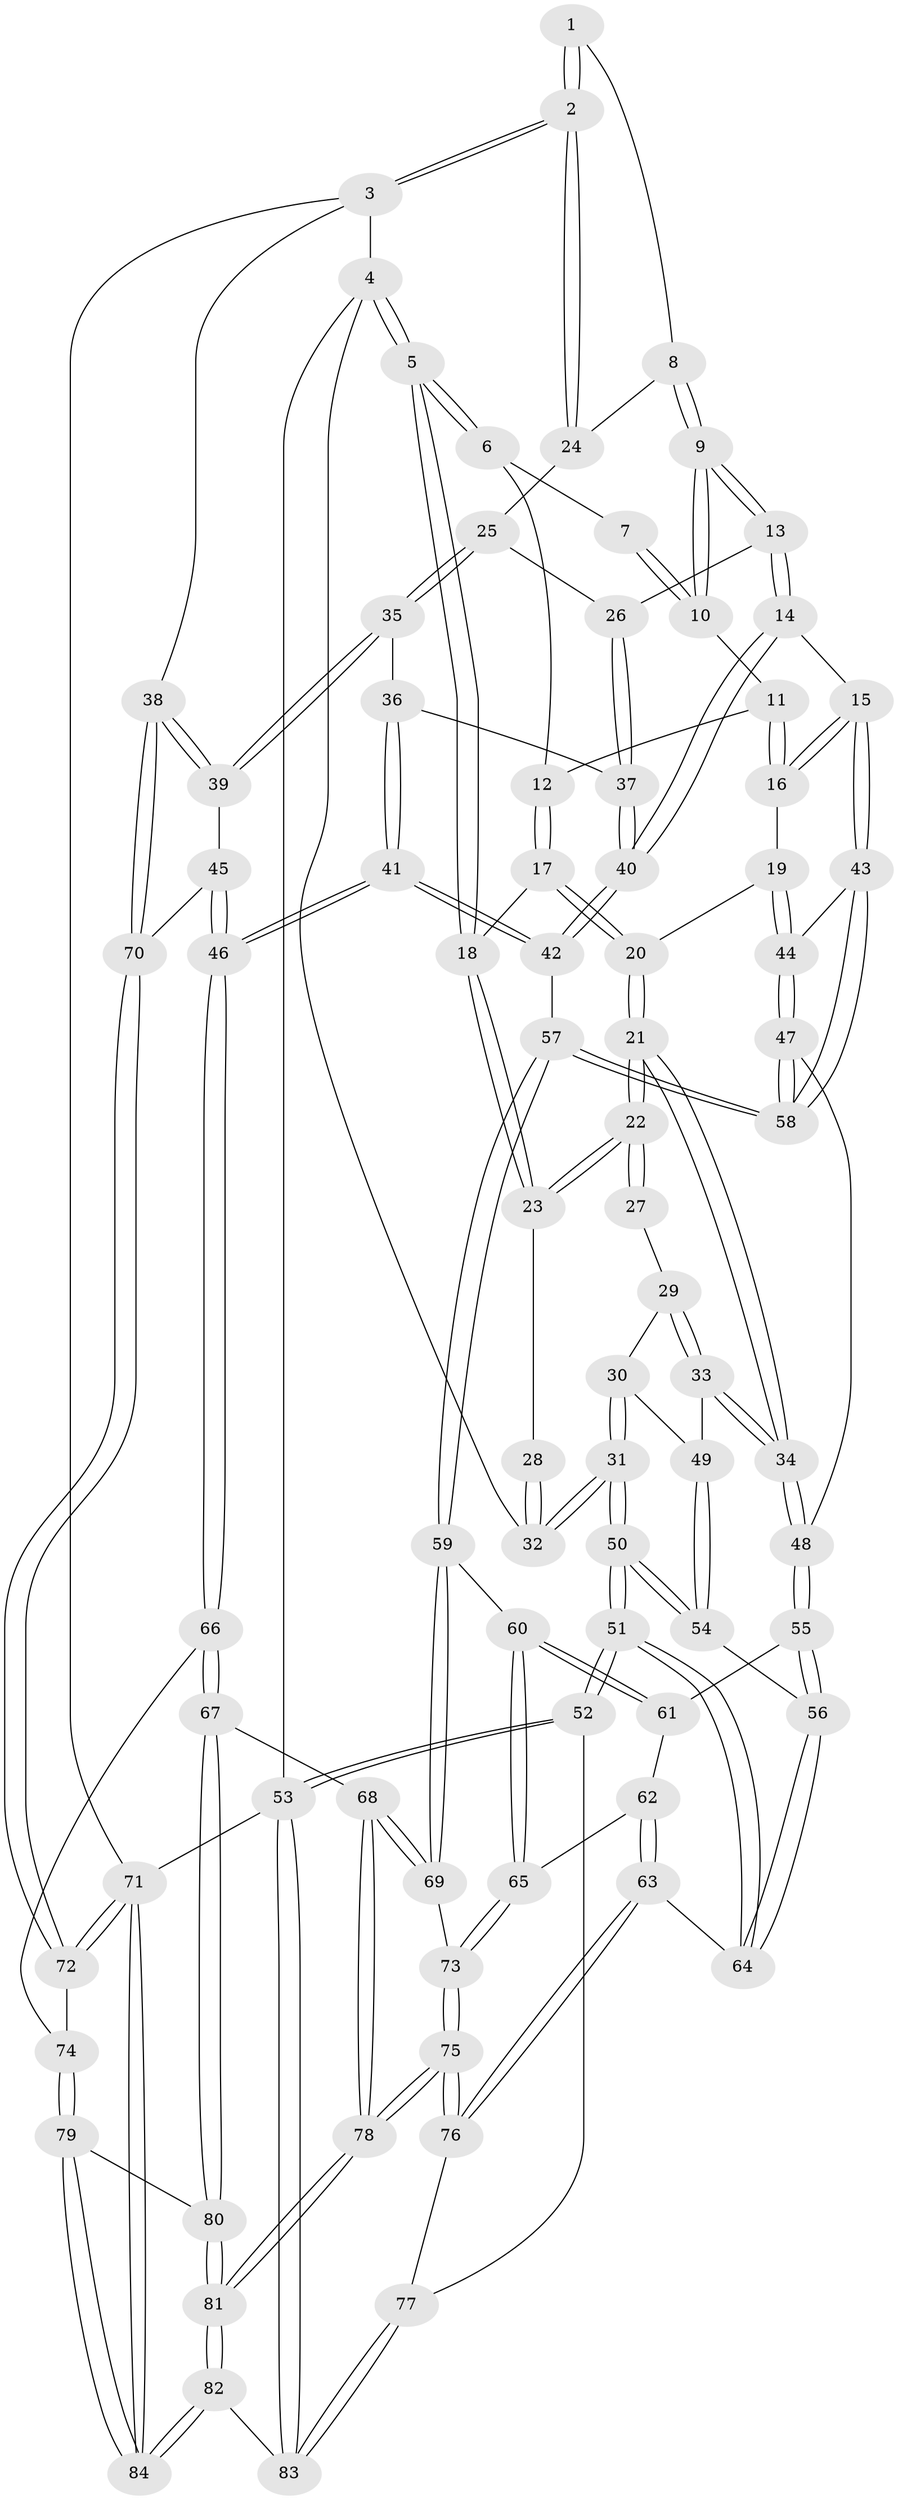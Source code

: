 // coarse degree distribution, {3: 0.25925925925925924, 4: 0.48148148148148145, 5: 0.18518518518518517, 6: 0.037037037037037035, 2: 0.037037037037037035}
// Generated by graph-tools (version 1.1) at 2025/38/03/04/25 23:38:28]
// undirected, 84 vertices, 207 edges
graph export_dot {
  node [color=gray90,style=filled];
  1 [pos="+0.5923390788992928+0"];
  2 [pos="+1+0"];
  3 [pos="+1+0"];
  4 [pos="+0+0"];
  5 [pos="+0+0"];
  6 [pos="+0.28753789276336866+0"];
  7 [pos="+0.5335507759677031+0"];
  8 [pos="+0.6242972309525862+0.1325246554569188"];
  9 [pos="+0.6088686425216786+0.15453450739836022"];
  10 [pos="+0.44885745659028825+0.13031383477981218"];
  11 [pos="+0.39841579740335237+0.1395590511263493"];
  12 [pos="+0.3753703204877594+0.1361559462003432"];
  13 [pos="+0.613305991726487+0.19632214286137112"];
  14 [pos="+0.5808030930483543+0.3328351674103161"];
  15 [pos="+0.549157723483157+0.3419018935716912"];
  16 [pos="+0.46138358783874833+0.3174730672278048"];
  17 [pos="+0.35651553151557214+0.1478995881343886"];
  18 [pos="+0.24365643181273092+0.1281774423394688"];
  19 [pos="+0.40707645073064075+0.3319338746507067"];
  20 [pos="+0.2964606158806685+0.29953275663374945"];
  21 [pos="+0.21991049694757459+0.3512509177606366"];
  22 [pos="+0.2132612982364608+0.33578581754893966"];
  23 [pos="+0.18453764491651364+0.226835819842105"];
  24 [pos="+0.8951509518776792+0.0870074756478988"];
  25 [pos="+0.8777331018219275+0.1943913904301207"];
  26 [pos="+0.721205729158187+0.24564276573618324"];
  27 [pos="+0.05695046617571662+0.2101518889903993"];
  28 [pos="+0+0.07202222013377613"];
  29 [pos="+0.0711995633495196+0.2736610031671478"];
  30 [pos="+0+0.3409965122168456"];
  31 [pos="+0+0.2763951827752423"];
  32 [pos="+0+0"];
  33 [pos="+0.1529888391095913+0.3583222881900273"];
  34 [pos="+0.21869958145007706+0.3540543488346598"];
  35 [pos="+0.8811373028272821+0.28938567112727304"];
  36 [pos="+0.8066078100193277+0.3167487035152934"];
  37 [pos="+0.771550761759734+0.3124996611661045"];
  38 [pos="+1+0.4200816015085139"];
  39 [pos="+0.9049038527352212+0.3180422510922245"];
  40 [pos="+0.6359094506953498+0.3885200090660279"];
  41 [pos="+0.7390042687137952+0.5411389718381044"];
  42 [pos="+0.6863058192934043+0.4973864451369925"];
  43 [pos="+0.48882878695174997+0.42916668534355673"];
  44 [pos="+0.39583578847992684+0.41667338507785867"];
  45 [pos="+0.8229847378705037+0.5240038452645915"];
  46 [pos="+0.7564200822189164+0.5622917752946949"];
  47 [pos="+0.35989442045604997+0.44973276074078666"];
  48 [pos="+0.24699175485817518+0.45509580327098814"];
  49 [pos="+0.084245663422793+0.3778089830682708"];
  50 [pos="+0+0.5971760270778261"];
  51 [pos="+0+0.7296983506791738"];
  52 [pos="+0+0.751845137627368"];
  53 [pos="+0+1"];
  54 [pos="+0.03668448173179425+0.49672267818820054"];
  55 [pos="+0.23843458537521608+0.493049338007383"];
  56 [pos="+0.1837217068007948+0.5475544577833479"];
  57 [pos="+0.4731547408953655+0.5499785734409863"];
  58 [pos="+0.47113185671626806+0.5426466846615928"];
  59 [pos="+0.46778420344967786+0.5642454832468737"];
  60 [pos="+0.4462620324210683+0.5762058415415167"];
  61 [pos="+0.2945043316050254+0.5430410687143717"];
  62 [pos="+0.3131001228726881+0.608232336188673"];
  63 [pos="+0.22483575731431557+0.734974797733862"];
  64 [pos="+0.16272842689919778+0.6357367283992574"];
  65 [pos="+0.38438018568478854+0.6684575184256052"];
  66 [pos="+0.7547077971431142+0.681313629009787"];
  67 [pos="+0.6585424772087682+0.7637162704436103"];
  68 [pos="+0.6207151274926539+0.7499988032681059"];
  69 [pos="+0.5923165591621035+0.7381509909301855"];
  70 [pos="+1+0.48350142792153494"];
  71 [pos="+1+1"];
  72 [pos="+1+0.7961831194809122"];
  73 [pos="+0.3700468338543257+0.7589401666231209"];
  74 [pos="+0.9339050707907136+0.7601209908502695"];
  75 [pos="+0.27867399344132415+0.8410603613555007"];
  76 [pos="+0.26393790162955544+0.834447199047274"];
  77 [pos="+0.09807097058795797+0.8694563445936206"];
  78 [pos="+0.3233377997463055+0.9260334350870876"];
  79 [pos="+0.7909324571668748+1"];
  80 [pos="+0.6547376689611436+0.8015728696624956"];
  81 [pos="+0.40469494221351177+1"];
  82 [pos="+0.4061647998311298+1"];
  83 [pos="+0.0667096740604647+1"];
  84 [pos="+0.8628750132833615+1"];
  1 -- 2;
  1 -- 2;
  1 -- 8;
  2 -- 3;
  2 -- 3;
  2 -- 24;
  2 -- 24;
  3 -- 4;
  3 -- 38;
  3 -- 71;
  4 -- 5;
  4 -- 5;
  4 -- 32;
  4 -- 53;
  5 -- 6;
  5 -- 6;
  5 -- 18;
  5 -- 18;
  6 -- 7;
  6 -- 12;
  7 -- 10;
  7 -- 10;
  8 -- 9;
  8 -- 9;
  8 -- 24;
  9 -- 10;
  9 -- 10;
  9 -- 13;
  9 -- 13;
  10 -- 11;
  11 -- 12;
  11 -- 16;
  11 -- 16;
  12 -- 17;
  12 -- 17;
  13 -- 14;
  13 -- 14;
  13 -- 26;
  14 -- 15;
  14 -- 40;
  14 -- 40;
  15 -- 16;
  15 -- 16;
  15 -- 43;
  15 -- 43;
  16 -- 19;
  17 -- 18;
  17 -- 20;
  17 -- 20;
  18 -- 23;
  18 -- 23;
  19 -- 20;
  19 -- 44;
  19 -- 44;
  20 -- 21;
  20 -- 21;
  21 -- 22;
  21 -- 22;
  21 -- 34;
  21 -- 34;
  22 -- 23;
  22 -- 23;
  22 -- 27;
  22 -- 27;
  23 -- 28;
  24 -- 25;
  25 -- 26;
  25 -- 35;
  25 -- 35;
  26 -- 37;
  26 -- 37;
  27 -- 29;
  28 -- 32;
  28 -- 32;
  29 -- 30;
  29 -- 33;
  29 -- 33;
  30 -- 31;
  30 -- 31;
  30 -- 49;
  31 -- 32;
  31 -- 32;
  31 -- 50;
  31 -- 50;
  33 -- 34;
  33 -- 34;
  33 -- 49;
  34 -- 48;
  34 -- 48;
  35 -- 36;
  35 -- 39;
  35 -- 39;
  36 -- 37;
  36 -- 41;
  36 -- 41;
  37 -- 40;
  37 -- 40;
  38 -- 39;
  38 -- 39;
  38 -- 70;
  38 -- 70;
  39 -- 45;
  40 -- 42;
  40 -- 42;
  41 -- 42;
  41 -- 42;
  41 -- 46;
  41 -- 46;
  42 -- 57;
  43 -- 44;
  43 -- 58;
  43 -- 58;
  44 -- 47;
  44 -- 47;
  45 -- 46;
  45 -- 46;
  45 -- 70;
  46 -- 66;
  46 -- 66;
  47 -- 48;
  47 -- 58;
  47 -- 58;
  48 -- 55;
  48 -- 55;
  49 -- 54;
  49 -- 54;
  50 -- 51;
  50 -- 51;
  50 -- 54;
  50 -- 54;
  51 -- 52;
  51 -- 52;
  51 -- 64;
  51 -- 64;
  52 -- 53;
  52 -- 53;
  52 -- 77;
  53 -- 83;
  53 -- 83;
  53 -- 71;
  54 -- 56;
  55 -- 56;
  55 -- 56;
  55 -- 61;
  56 -- 64;
  56 -- 64;
  57 -- 58;
  57 -- 58;
  57 -- 59;
  57 -- 59;
  59 -- 60;
  59 -- 69;
  59 -- 69;
  60 -- 61;
  60 -- 61;
  60 -- 65;
  60 -- 65;
  61 -- 62;
  62 -- 63;
  62 -- 63;
  62 -- 65;
  63 -- 64;
  63 -- 76;
  63 -- 76;
  65 -- 73;
  65 -- 73;
  66 -- 67;
  66 -- 67;
  66 -- 74;
  67 -- 68;
  67 -- 80;
  67 -- 80;
  68 -- 69;
  68 -- 69;
  68 -- 78;
  68 -- 78;
  69 -- 73;
  70 -- 72;
  70 -- 72;
  71 -- 72;
  71 -- 72;
  71 -- 84;
  71 -- 84;
  72 -- 74;
  73 -- 75;
  73 -- 75;
  74 -- 79;
  74 -- 79;
  75 -- 76;
  75 -- 76;
  75 -- 78;
  75 -- 78;
  76 -- 77;
  77 -- 83;
  77 -- 83;
  78 -- 81;
  78 -- 81;
  79 -- 80;
  79 -- 84;
  79 -- 84;
  80 -- 81;
  80 -- 81;
  81 -- 82;
  81 -- 82;
  82 -- 83;
  82 -- 84;
  82 -- 84;
}
